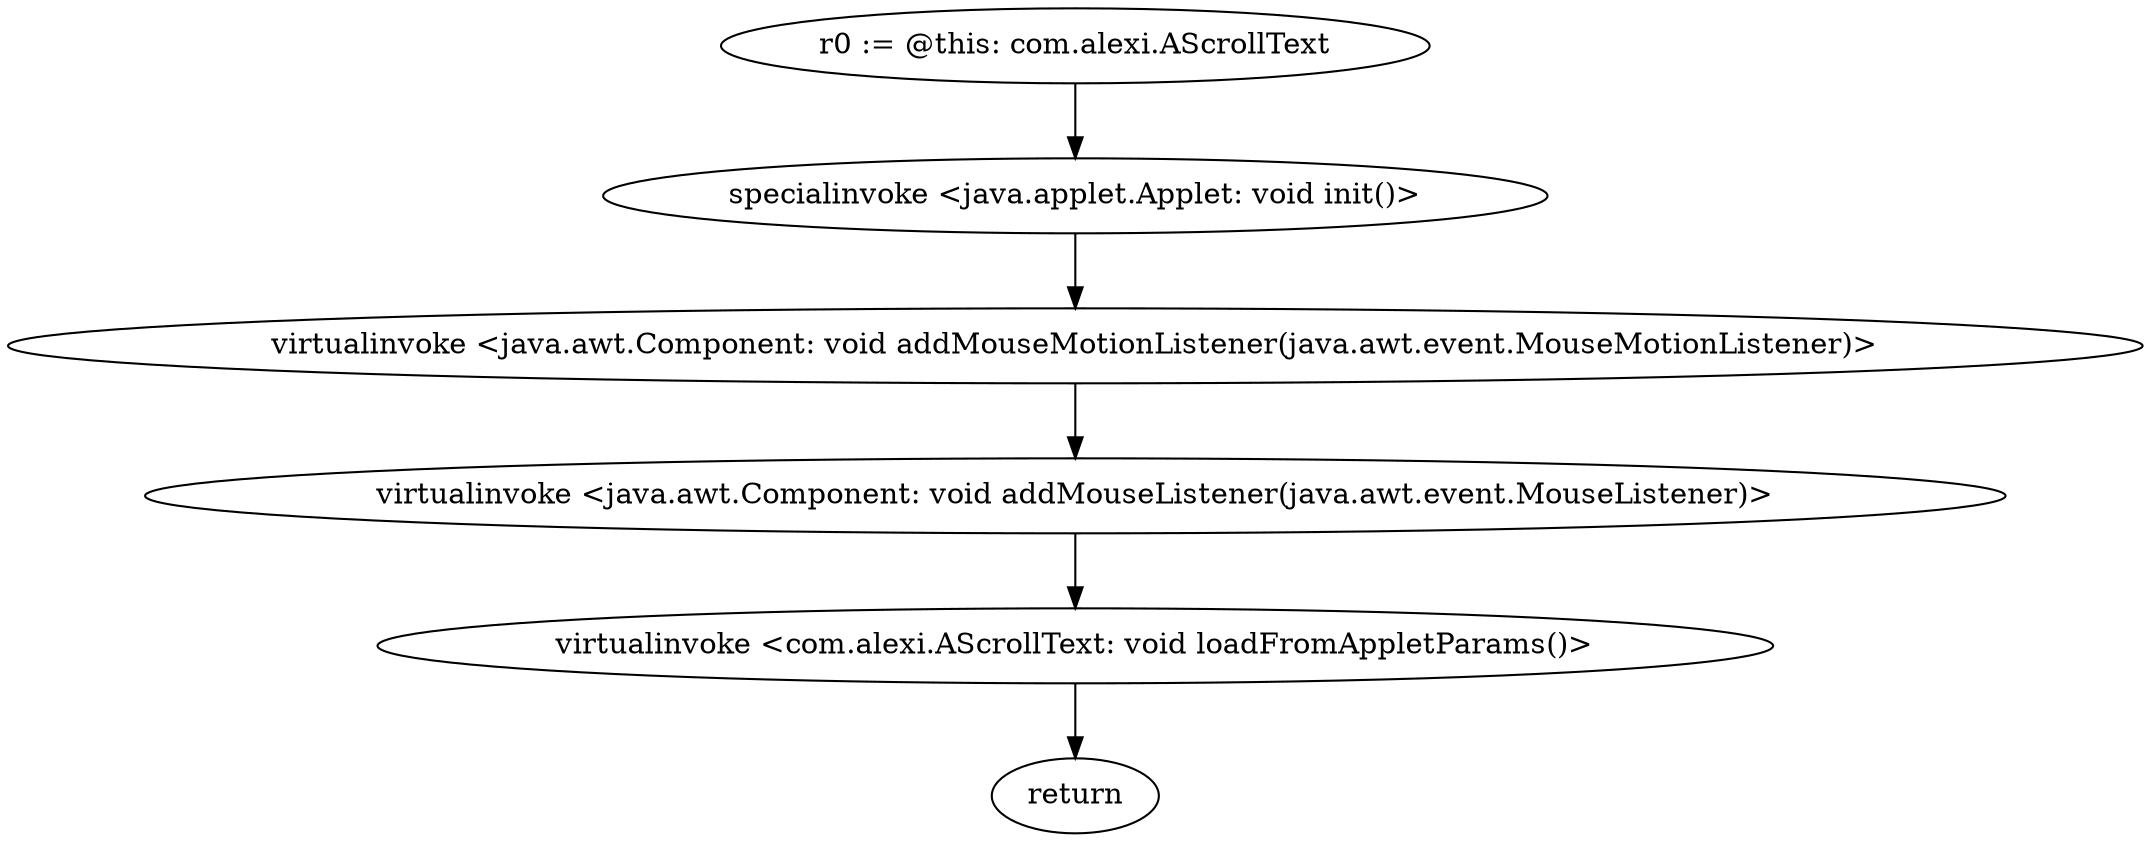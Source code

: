digraph "" {
"r0 := @this: com.alexi.AScrollText"->"specialinvoke <java.applet.Applet: void init()>";
 "specialinvoke <java.applet.Applet: void init()>"->"virtualinvoke <java.awt.Component: void addMouseMotionListener(java.awt.event.MouseMotionListener)>";
 "virtualinvoke <java.awt.Component: void addMouseMotionListener(java.awt.event.MouseMotionListener)>"->"virtualinvoke <java.awt.Component: void addMouseListener(java.awt.event.MouseListener)>";
 "virtualinvoke <java.awt.Component: void addMouseListener(java.awt.event.MouseListener)>"->"virtualinvoke <com.alexi.AScrollText: void loadFromAppletParams()>";
 "virtualinvoke <com.alexi.AScrollText: void loadFromAppletParams()>"->"return";
}
